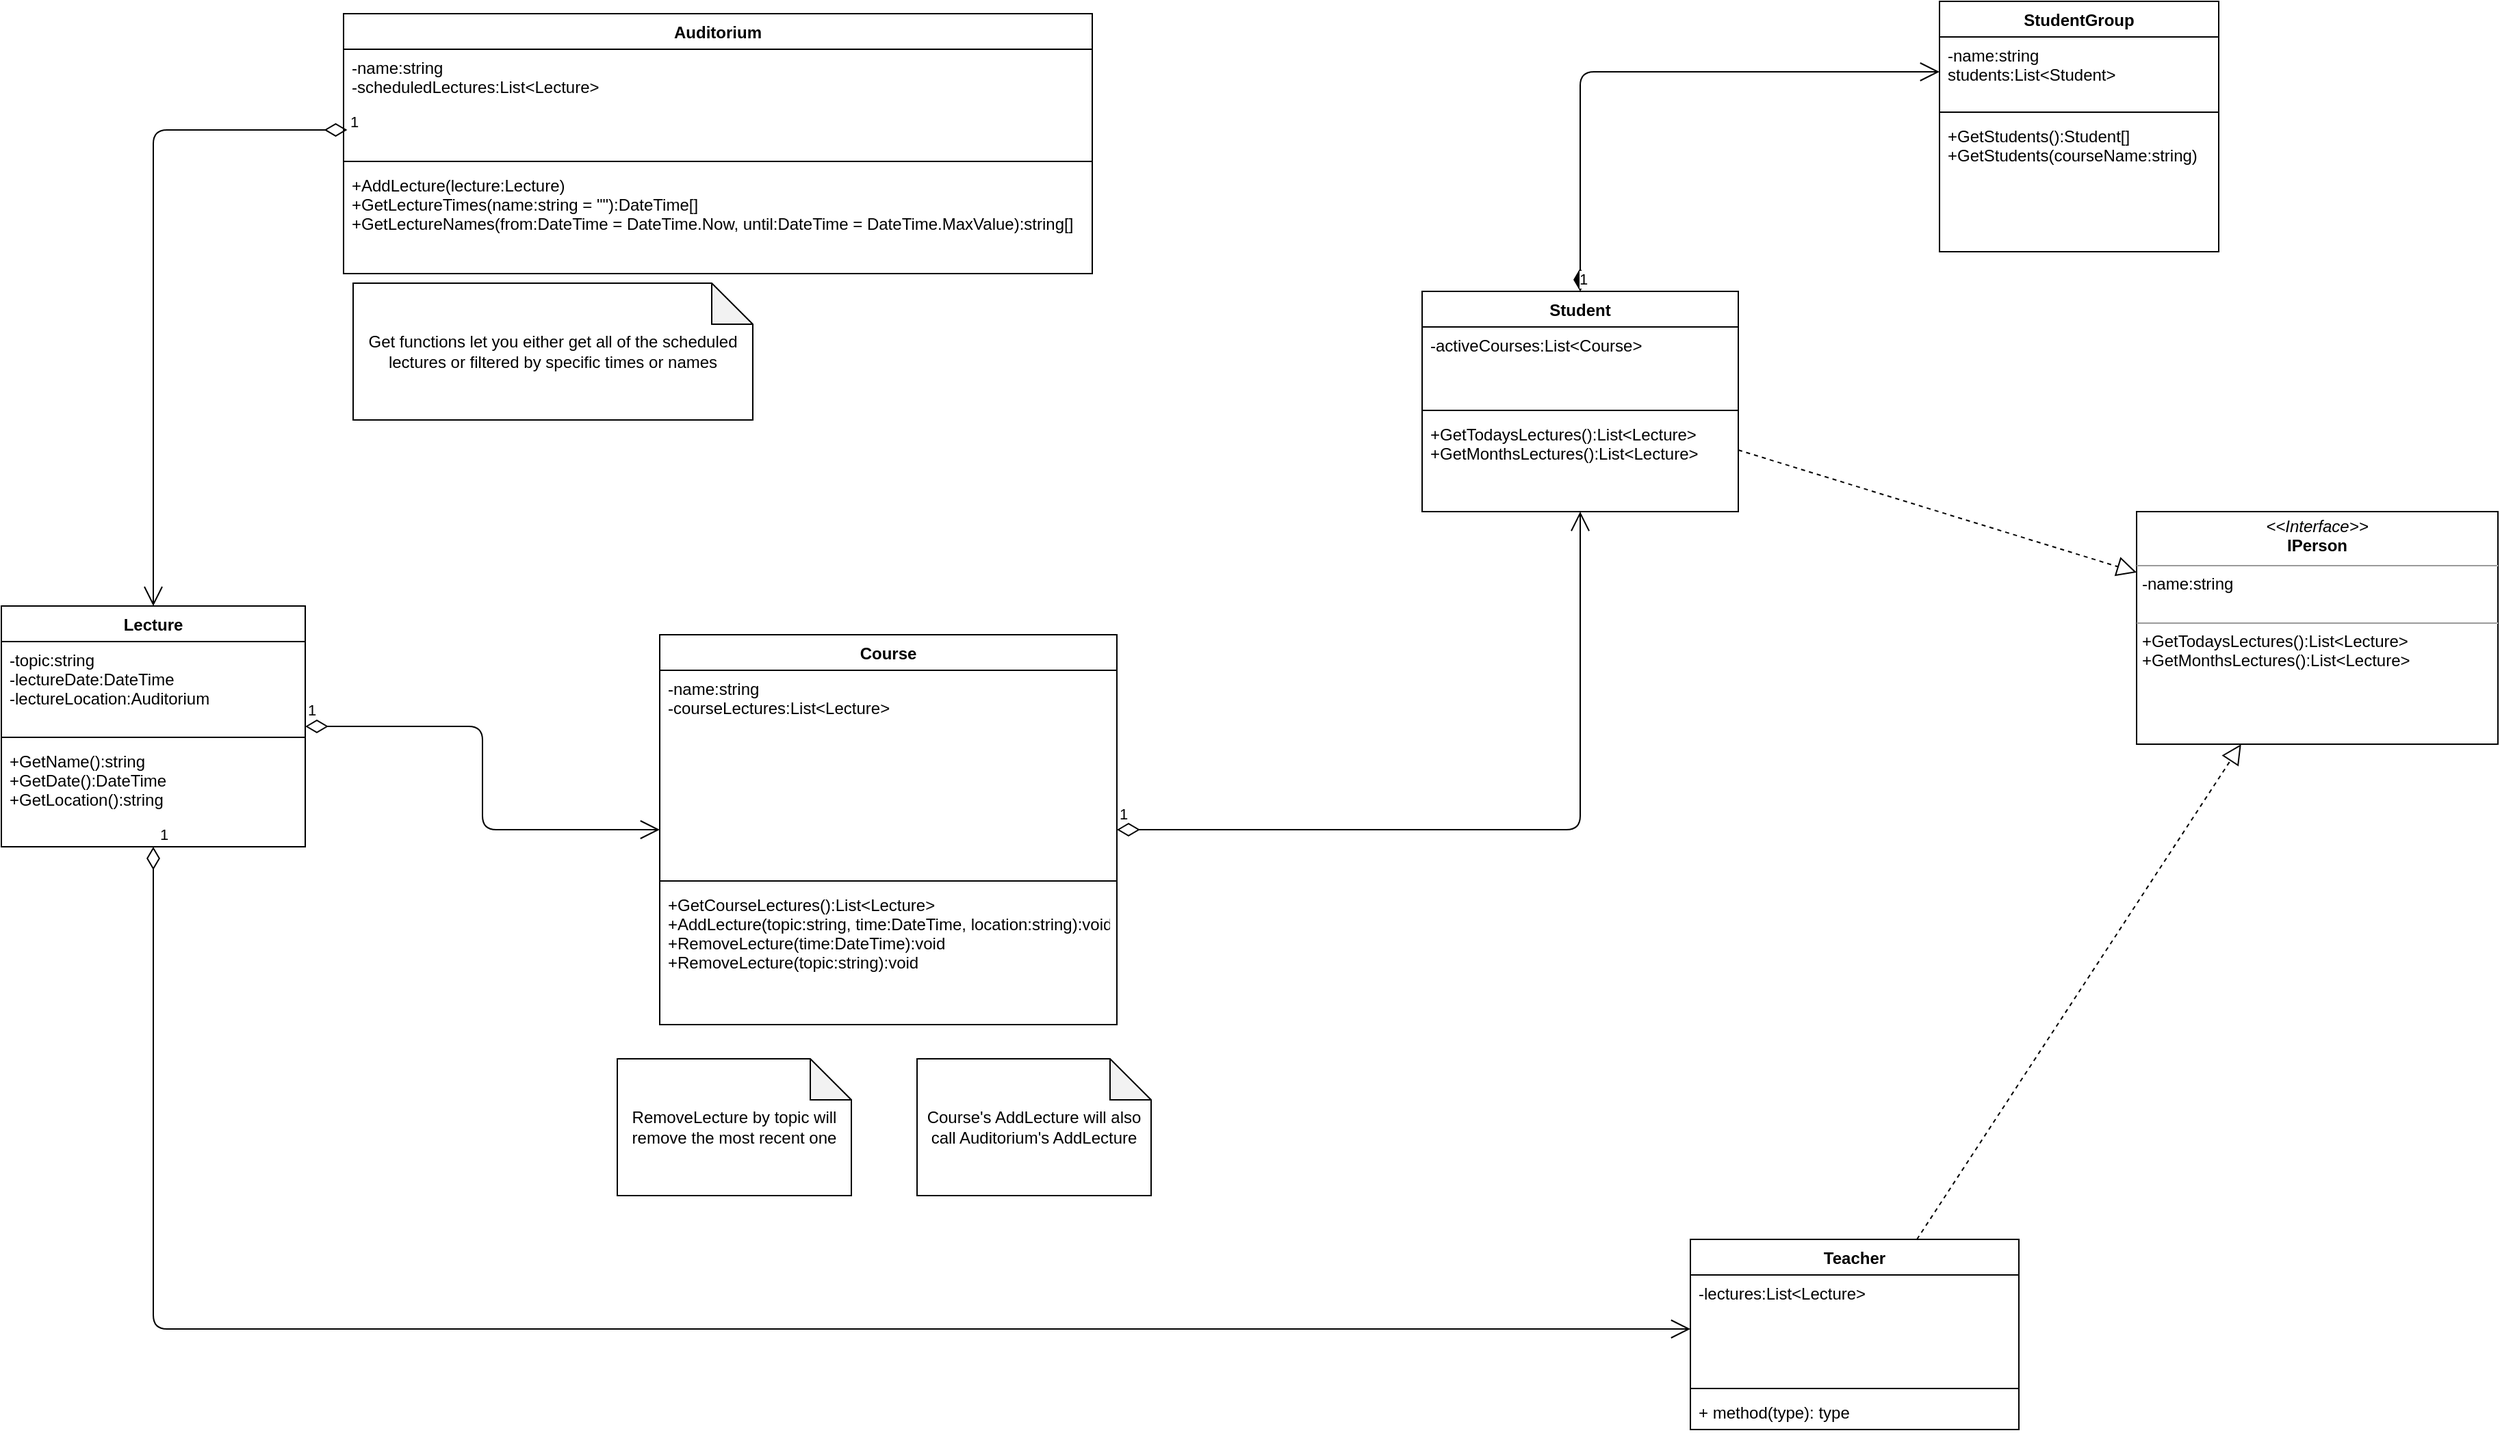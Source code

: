 <mxfile version="14.1.8" type="device"><diagram id="C5RBs43oDa-KdzZeNtuy" name="Page-1"><mxGraphModel dx="1822" dy="1622" grid="0" gridSize="10" guides="1" tooltips="1" connect="1" arrows="1" fold="1" page="0" pageScale="1" pageWidth="827" pageHeight="1169" math="0" shadow="0"><root><mxCell id="WIyWlLk6GJQsqaUBKTNV-0"/><mxCell id="WIyWlLk6GJQsqaUBKTNV-1" parent="WIyWlLk6GJQsqaUBKTNV-0"/><mxCell id="tR9uDY9Nzf5J-o-puIvT-4" value="Student" style="swimlane;fontStyle=1;align=center;verticalAlign=top;childLayout=stackLayout;horizontal=1;startSize=26;horizontalStack=0;resizeParent=1;resizeParentMax=0;resizeLast=0;collapsible=1;marginBottom=0;" parent="WIyWlLk6GJQsqaUBKTNV-1" vertex="1"><mxGeometry x="804" y="-224" width="231" height="161" as="geometry"/></mxCell><mxCell id="tR9uDY9Nzf5J-o-puIvT-5" value="-activeCourses:List&lt;Course&gt;" style="text;strokeColor=none;fillColor=none;align=left;verticalAlign=top;spacingLeft=4;spacingRight=4;overflow=hidden;rotatable=0;points=[[0,0.5],[1,0.5]];portConstraint=eastwest;" parent="tR9uDY9Nzf5J-o-puIvT-4" vertex="1"><mxGeometry y="26" width="231" height="57" as="geometry"/></mxCell><mxCell id="tR9uDY9Nzf5J-o-puIvT-6" value="" style="line;strokeWidth=1;fillColor=none;align=left;verticalAlign=middle;spacingTop=-1;spacingLeft=3;spacingRight=3;rotatable=0;labelPosition=right;points=[];portConstraint=eastwest;" parent="tR9uDY9Nzf5J-o-puIvT-4" vertex="1"><mxGeometry y="83" width="231" height="8" as="geometry"/></mxCell><mxCell id="tR9uDY9Nzf5J-o-puIvT-7" value="+GetTodaysLectures():List&lt;Lecture&gt;&#10;+GetMonthsLectures():List&lt;Lecture&gt;" style="text;strokeColor=none;fillColor=none;align=left;verticalAlign=top;spacingLeft=4;spacingRight=4;overflow=hidden;rotatable=0;points=[[0,0.5],[1,0.5]];portConstraint=eastwest;" parent="tR9uDY9Nzf5J-o-puIvT-4" vertex="1"><mxGeometry y="91" width="231" height="70" as="geometry"/></mxCell><mxCell id="tR9uDY9Nzf5J-o-puIvT-8" value="Course" style="swimlane;fontStyle=1;align=center;verticalAlign=top;childLayout=stackLayout;horizontal=1;startSize=26;horizontalStack=0;resizeParent=1;resizeParentMax=0;resizeLast=0;collapsible=1;marginBottom=0;" parent="WIyWlLk6GJQsqaUBKTNV-1" vertex="1"><mxGeometry x="247" y="27" width="334" height="285" as="geometry"/></mxCell><mxCell id="tR9uDY9Nzf5J-o-puIvT-9" value="-name:string&#10;-courseLectures:List&lt;Lecture&gt;&#10;&#10;" style="text;strokeColor=none;fillColor=none;align=left;verticalAlign=top;spacingLeft=4;spacingRight=4;overflow=hidden;rotatable=0;points=[[0,0.5],[1,0.5]];portConstraint=eastwest;" parent="tR9uDY9Nzf5J-o-puIvT-8" vertex="1"><mxGeometry y="26" width="334" height="150" as="geometry"/></mxCell><mxCell id="tR9uDY9Nzf5J-o-puIvT-10" value="" style="line;strokeWidth=1;fillColor=none;align=left;verticalAlign=middle;spacingTop=-1;spacingLeft=3;spacingRight=3;rotatable=0;labelPosition=right;points=[];portConstraint=eastwest;" parent="tR9uDY9Nzf5J-o-puIvT-8" vertex="1"><mxGeometry y="176" width="334" height="8" as="geometry"/></mxCell><mxCell id="tR9uDY9Nzf5J-o-puIvT-11" value="+GetCourseLectures():List&lt;Lecture&gt;&#10;+AddLecture(topic:string, time:DateTime, location:string):void&#10;+RemoveLecture(time:DateTime):void&#10;+RemoveLecture(topic:string):void" style="text;strokeColor=none;fillColor=none;align=left;verticalAlign=top;spacingLeft=4;spacingRight=4;overflow=hidden;rotatable=0;points=[[0,0.5],[1,0.5]];portConstraint=eastwest;" parent="tR9uDY9Nzf5J-o-puIvT-8" vertex="1"><mxGeometry y="184" width="334" height="101" as="geometry"/></mxCell><mxCell id="tR9uDY9Nzf5J-o-puIvT-12" value="Lecture" style="swimlane;fontStyle=1;align=center;verticalAlign=top;childLayout=stackLayout;horizontal=1;startSize=26;horizontalStack=0;resizeParent=1;resizeParentMax=0;resizeLast=0;collapsible=1;marginBottom=0;" parent="WIyWlLk6GJQsqaUBKTNV-1" vertex="1"><mxGeometry x="-234" y="6" width="222" height="176" as="geometry"/></mxCell><mxCell id="tR9uDY9Nzf5J-o-puIvT-13" value="-topic:string&#10;-lectureDate:DateTime&#10;-lectureLocation:Auditorium&#10;" style="text;strokeColor=none;fillColor=none;align=left;verticalAlign=top;spacingLeft=4;spacingRight=4;overflow=hidden;rotatable=0;points=[[0,0.5],[1,0.5]];portConstraint=eastwest;" parent="tR9uDY9Nzf5J-o-puIvT-12" vertex="1"><mxGeometry y="26" width="222" height="66" as="geometry"/></mxCell><mxCell id="tR9uDY9Nzf5J-o-puIvT-14" value="" style="line;strokeWidth=1;fillColor=none;align=left;verticalAlign=middle;spacingTop=-1;spacingLeft=3;spacingRight=3;rotatable=0;labelPosition=right;points=[];portConstraint=eastwest;" parent="tR9uDY9Nzf5J-o-puIvT-12" vertex="1"><mxGeometry y="92" width="222" height="8" as="geometry"/></mxCell><mxCell id="tR9uDY9Nzf5J-o-puIvT-15" value="+GetName():string&#10;+GetDate():DateTime&#10;+GetLocation():string&#10;" style="text;strokeColor=none;fillColor=none;align=left;verticalAlign=top;spacingLeft=4;spacingRight=4;overflow=hidden;rotatable=0;points=[[0,0.5],[1,0.5]];portConstraint=eastwest;" parent="tR9uDY9Nzf5J-o-puIvT-12" vertex="1"><mxGeometry y="100" width="222" height="76" as="geometry"/></mxCell><mxCell id="tR9uDY9Nzf5J-o-puIvT-16" value="Auditorium" style="swimlane;fontStyle=1;align=center;verticalAlign=top;childLayout=stackLayout;horizontal=1;startSize=26;horizontalStack=0;resizeParent=1;resizeParentMax=0;resizeLast=0;collapsible=1;marginBottom=0;" parent="WIyWlLk6GJQsqaUBKTNV-1" vertex="1"><mxGeometry x="16" y="-427" width="547" height="190" as="geometry"/></mxCell><mxCell id="tR9uDY9Nzf5J-o-puIvT-17" value="-name:string&#10;-scheduledLectures:List&lt;Lecture&gt;" style="text;strokeColor=none;fillColor=none;align=left;verticalAlign=top;spacingLeft=4;spacingRight=4;overflow=hidden;rotatable=0;points=[[0,0.5],[1,0.5]];portConstraint=eastwest;" parent="tR9uDY9Nzf5J-o-puIvT-16" vertex="1"><mxGeometry y="26" width="547" height="78" as="geometry"/></mxCell><mxCell id="tR9uDY9Nzf5J-o-puIvT-18" value="" style="line;strokeWidth=1;fillColor=none;align=left;verticalAlign=middle;spacingTop=-1;spacingLeft=3;spacingRight=3;rotatable=0;labelPosition=right;points=[];portConstraint=eastwest;" parent="tR9uDY9Nzf5J-o-puIvT-16" vertex="1"><mxGeometry y="104" width="547" height="8" as="geometry"/></mxCell><mxCell id="tR9uDY9Nzf5J-o-puIvT-19" value="+AddLecture(lecture:Lecture)&#10;+GetLectureTimes(name:string = &quot;&quot;):DateTime[]&#10;+GetLectureNames(from:DateTime = DateTime.Now, until:DateTime = DateTime.MaxValue):string[]&#10;" style="text;strokeColor=none;fillColor=none;align=left;verticalAlign=top;spacingLeft=4;spacingRight=4;overflow=hidden;rotatable=0;points=[[0,0.5],[1,0.5]];portConstraint=eastwest;" parent="tR9uDY9Nzf5J-o-puIvT-16" vertex="1"><mxGeometry y="112" width="547" height="78" as="geometry"/></mxCell><mxCell id="tR9uDY9Nzf5J-o-puIvT-20" value="RemoveLecture by topic will remove the most recent one" style="shape=note;whiteSpace=wrap;html=1;backgroundOutline=1;darkOpacity=0.05;" parent="WIyWlLk6GJQsqaUBKTNV-1" vertex="1"><mxGeometry x="216" y="337" width="171" height="100" as="geometry"/></mxCell><mxCell id="tR9uDY9Nzf5J-o-puIvT-21" value="1" style="endArrow=open;html=1;endSize=12;startArrow=diamondThin;startSize=14;startFill=0;edgeStyle=orthogonalEdgeStyle;align=left;verticalAlign=bottom;" parent="WIyWlLk6GJQsqaUBKTNV-1" source="tR9uDY9Nzf5J-o-puIvT-8" target="tR9uDY9Nzf5J-o-puIvT-4" edge="1"><mxGeometry x="-1" y="3" relative="1" as="geometry"><mxPoint x="347" y="-108" as="sourcePoint"/><mxPoint x="507" y="-108" as="targetPoint"/></mxGeometry></mxCell><mxCell id="tR9uDY9Nzf5J-o-puIvT-22" value="1" style="endArrow=open;html=1;endSize=12;startArrow=diamondThin;startSize=14;startFill=0;edgeStyle=orthogonalEdgeStyle;align=left;verticalAlign=bottom;" parent="WIyWlLk6GJQsqaUBKTNV-1" source="tR9uDY9Nzf5J-o-puIvT-12" target="tR9uDY9Nzf5J-o-puIvT-8" edge="1"><mxGeometry x="-1" y="3" relative="1" as="geometry"><mxPoint x="347" y="-108" as="sourcePoint"/><mxPoint x="507" y="-108" as="targetPoint"/></mxGeometry></mxCell><mxCell id="tR9uDY9Nzf5J-o-puIvT-23" value="1" style="endArrow=open;html=1;endSize=12;startArrow=diamondThin;startSize=14;startFill=0;edgeStyle=orthogonalEdgeStyle;align=left;verticalAlign=bottom;exitX=0.005;exitY=0.756;exitDx=0;exitDy=0;exitPerimeter=0;" parent="WIyWlLk6GJQsqaUBKTNV-1" source="tR9uDY9Nzf5J-o-puIvT-17" target="tR9uDY9Nzf5J-o-puIvT-12" edge="1"><mxGeometry x="-1" y="3" relative="1" as="geometry"><mxPoint x="196" y="-214" as="sourcePoint"/><mxPoint x="507" y="-108" as="targetPoint"/></mxGeometry></mxCell><mxCell id="tR9uDY9Nzf5J-o-puIvT-24" value="Course's AddLecture will also call Auditorium's AddLecture" style="shape=note;whiteSpace=wrap;html=1;backgroundOutline=1;darkOpacity=0.05;" parent="WIyWlLk6GJQsqaUBKTNV-1" vertex="1"><mxGeometry x="435" y="337" width="171" height="100" as="geometry"/></mxCell><mxCell id="tR9uDY9Nzf5J-o-puIvT-25" value="Get functions let you either get all of the scheduled lectures or filtered by specific times or names" style="shape=note;whiteSpace=wrap;html=1;backgroundOutline=1;darkOpacity=0.05;" parent="WIyWlLk6GJQsqaUBKTNV-1" vertex="1"><mxGeometry x="23" y="-230" width="292" height="100" as="geometry"/></mxCell><mxCell id="tR9uDY9Nzf5J-o-puIvT-26" value="Teacher" style="swimlane;fontStyle=1;align=center;verticalAlign=top;childLayout=stackLayout;horizontal=1;startSize=26;horizontalStack=0;resizeParent=1;resizeParentMax=0;resizeLast=0;collapsible=1;marginBottom=0;" parent="WIyWlLk6GJQsqaUBKTNV-1" vertex="1"><mxGeometry x="1000" y="469" width="240" height="139" as="geometry"/></mxCell><mxCell id="tR9uDY9Nzf5J-o-puIvT-27" value="-lectures:List&lt;Lecture&gt;" style="text;strokeColor=none;fillColor=none;align=left;verticalAlign=top;spacingLeft=4;spacingRight=4;overflow=hidden;rotatable=0;points=[[0,0.5],[1,0.5]];portConstraint=eastwest;" parent="tR9uDY9Nzf5J-o-puIvT-26" vertex="1"><mxGeometry y="26" width="240" height="79" as="geometry"/></mxCell><mxCell id="tR9uDY9Nzf5J-o-puIvT-28" value="" style="line;strokeWidth=1;fillColor=none;align=left;verticalAlign=middle;spacingTop=-1;spacingLeft=3;spacingRight=3;rotatable=0;labelPosition=right;points=[];portConstraint=eastwest;" parent="tR9uDY9Nzf5J-o-puIvT-26" vertex="1"><mxGeometry y="105" width="240" height="8" as="geometry"/></mxCell><mxCell id="tR9uDY9Nzf5J-o-puIvT-29" value="+ method(type): type" style="text;strokeColor=none;fillColor=none;align=left;verticalAlign=top;spacingLeft=4;spacingRight=4;overflow=hidden;rotatable=0;points=[[0,0.5],[1,0.5]];portConstraint=eastwest;" parent="tR9uDY9Nzf5J-o-puIvT-26" vertex="1"><mxGeometry y="113" width="240" height="26" as="geometry"/></mxCell><mxCell id="tR9uDY9Nzf5J-o-puIvT-30" value="&lt;p style=&quot;margin: 0px ; margin-top: 4px ; text-align: center&quot;&gt;&lt;i&gt;&amp;lt;&amp;lt;Interface&amp;gt;&amp;gt;&lt;/i&gt;&lt;br&gt;&lt;b&gt;IPerson&lt;/b&gt;&lt;/p&gt;&lt;hr size=&quot;1&quot;&gt;&lt;p style=&quot;margin: 0px ; margin-left: 4px&quot;&gt;-name:string&lt;br&gt;&lt;br&gt;&lt;/p&gt;&lt;hr size=&quot;1&quot;&gt;&lt;p style=&quot;margin: 0px ; margin-left: 4px&quot;&gt;+GetTodaysLectures():List&amp;lt;Lecture&amp;gt;&lt;br style=&quot;padding: 0px ; margin: 0px&quot;&gt;+GetMonthsLectures():List&amp;lt;Lecture&amp;gt;&lt;br&gt;&lt;/p&gt;" style="verticalAlign=top;align=left;overflow=fill;fontSize=12;fontFamily=Helvetica;html=1;" parent="WIyWlLk6GJQsqaUBKTNV-1" vertex="1"><mxGeometry x="1326" y="-63" width="264" height="170" as="geometry"/></mxCell><mxCell id="tR9uDY9Nzf5J-o-puIvT-31" value="" style="endArrow=block;dashed=1;endFill=0;endSize=12;html=1;" parent="WIyWlLk6GJQsqaUBKTNV-1" source="tR9uDY9Nzf5J-o-puIvT-4" target="tR9uDY9Nzf5J-o-puIvT-30" edge="1"><mxGeometry width="160" relative="1" as="geometry"><mxPoint x="1055" y="-84" as="sourcePoint"/><mxPoint x="1215" y="-84" as="targetPoint"/></mxGeometry></mxCell><mxCell id="tR9uDY9Nzf5J-o-puIvT-32" value="" style="endArrow=block;dashed=1;endFill=0;endSize=12;html=1;" parent="WIyWlLk6GJQsqaUBKTNV-1" source="tR9uDY9Nzf5J-o-puIvT-26" target="tR9uDY9Nzf5J-o-puIvT-30" edge="1"><mxGeometry width="160" relative="1" as="geometry"><mxPoint x="1075" y="186" as="sourcePoint"/><mxPoint x="1235" y="186" as="targetPoint"/></mxGeometry></mxCell><mxCell id="tR9uDY9Nzf5J-o-puIvT-33" value="1" style="endArrow=open;html=1;endSize=12;startArrow=diamondThin;startSize=14;startFill=0;edgeStyle=orthogonalEdgeStyle;align=left;verticalAlign=bottom;" parent="WIyWlLk6GJQsqaUBKTNV-1" source="tR9uDY9Nzf5J-o-puIvT-12" target="tR9uDY9Nzf5J-o-puIvT-27" edge="1"><mxGeometry x="-1" y="3" relative="1" as="geometry"><mxPoint x="558" y="301" as="sourcePoint"/><mxPoint x="718" y="301" as="targetPoint"/></mxGeometry></mxCell><mxCell id="bJ1X_YmGgl70jR9Od_1A-0" value="StudentGroup" style="swimlane;fontStyle=1;align=center;verticalAlign=top;childLayout=stackLayout;horizontal=1;startSize=26;horizontalStack=0;resizeParent=1;resizeParentMax=0;resizeLast=0;collapsible=1;marginBottom=0;" vertex="1" parent="WIyWlLk6GJQsqaUBKTNV-1"><mxGeometry x="1182" y="-436" width="204" height="183" as="geometry"/></mxCell><mxCell id="bJ1X_YmGgl70jR9Od_1A-1" value="-name:string&#10;students:List&lt;Student&gt;" style="text;strokeColor=none;fillColor=none;align=left;verticalAlign=top;spacingLeft=4;spacingRight=4;overflow=hidden;rotatable=0;points=[[0,0.5],[1,0.5]];portConstraint=eastwest;" vertex="1" parent="bJ1X_YmGgl70jR9Od_1A-0"><mxGeometry y="26" width="204" height="51" as="geometry"/></mxCell><mxCell id="bJ1X_YmGgl70jR9Od_1A-2" value="" style="line;strokeWidth=1;fillColor=none;align=left;verticalAlign=middle;spacingTop=-1;spacingLeft=3;spacingRight=3;rotatable=0;labelPosition=right;points=[];portConstraint=eastwest;" vertex="1" parent="bJ1X_YmGgl70jR9Od_1A-0"><mxGeometry y="77" width="204" height="8" as="geometry"/></mxCell><mxCell id="bJ1X_YmGgl70jR9Od_1A-3" value="+GetStudents():Student[]&#10;+GetStudents(courseName:string)&#10;" style="text;strokeColor=none;fillColor=none;align=left;verticalAlign=top;spacingLeft=4;spacingRight=4;overflow=hidden;rotatable=0;points=[[0,0.5],[1,0.5]];portConstraint=eastwest;" vertex="1" parent="bJ1X_YmGgl70jR9Od_1A-0"><mxGeometry y="85" width="204" height="98" as="geometry"/></mxCell><mxCell id="bJ1X_YmGgl70jR9Od_1A-6" value="1" style="endArrow=open;html=1;endSize=12;startArrow=diamondThin;startSize=14;startFill=1;edgeStyle=orthogonalEdgeStyle;align=left;verticalAlign=bottom;entryX=0;entryY=0.5;entryDx=0;entryDy=0;" edge="1" parent="WIyWlLk6GJQsqaUBKTNV-1" source="tR9uDY9Nzf5J-o-puIvT-4" target="bJ1X_YmGgl70jR9Od_1A-1"><mxGeometry x="-1" y="3" relative="1" as="geometry"><mxPoint x="1011" y="-127" as="sourcePoint"/><mxPoint x="1171" y="-127" as="targetPoint"/></mxGeometry></mxCell></root></mxGraphModel></diagram></mxfile>